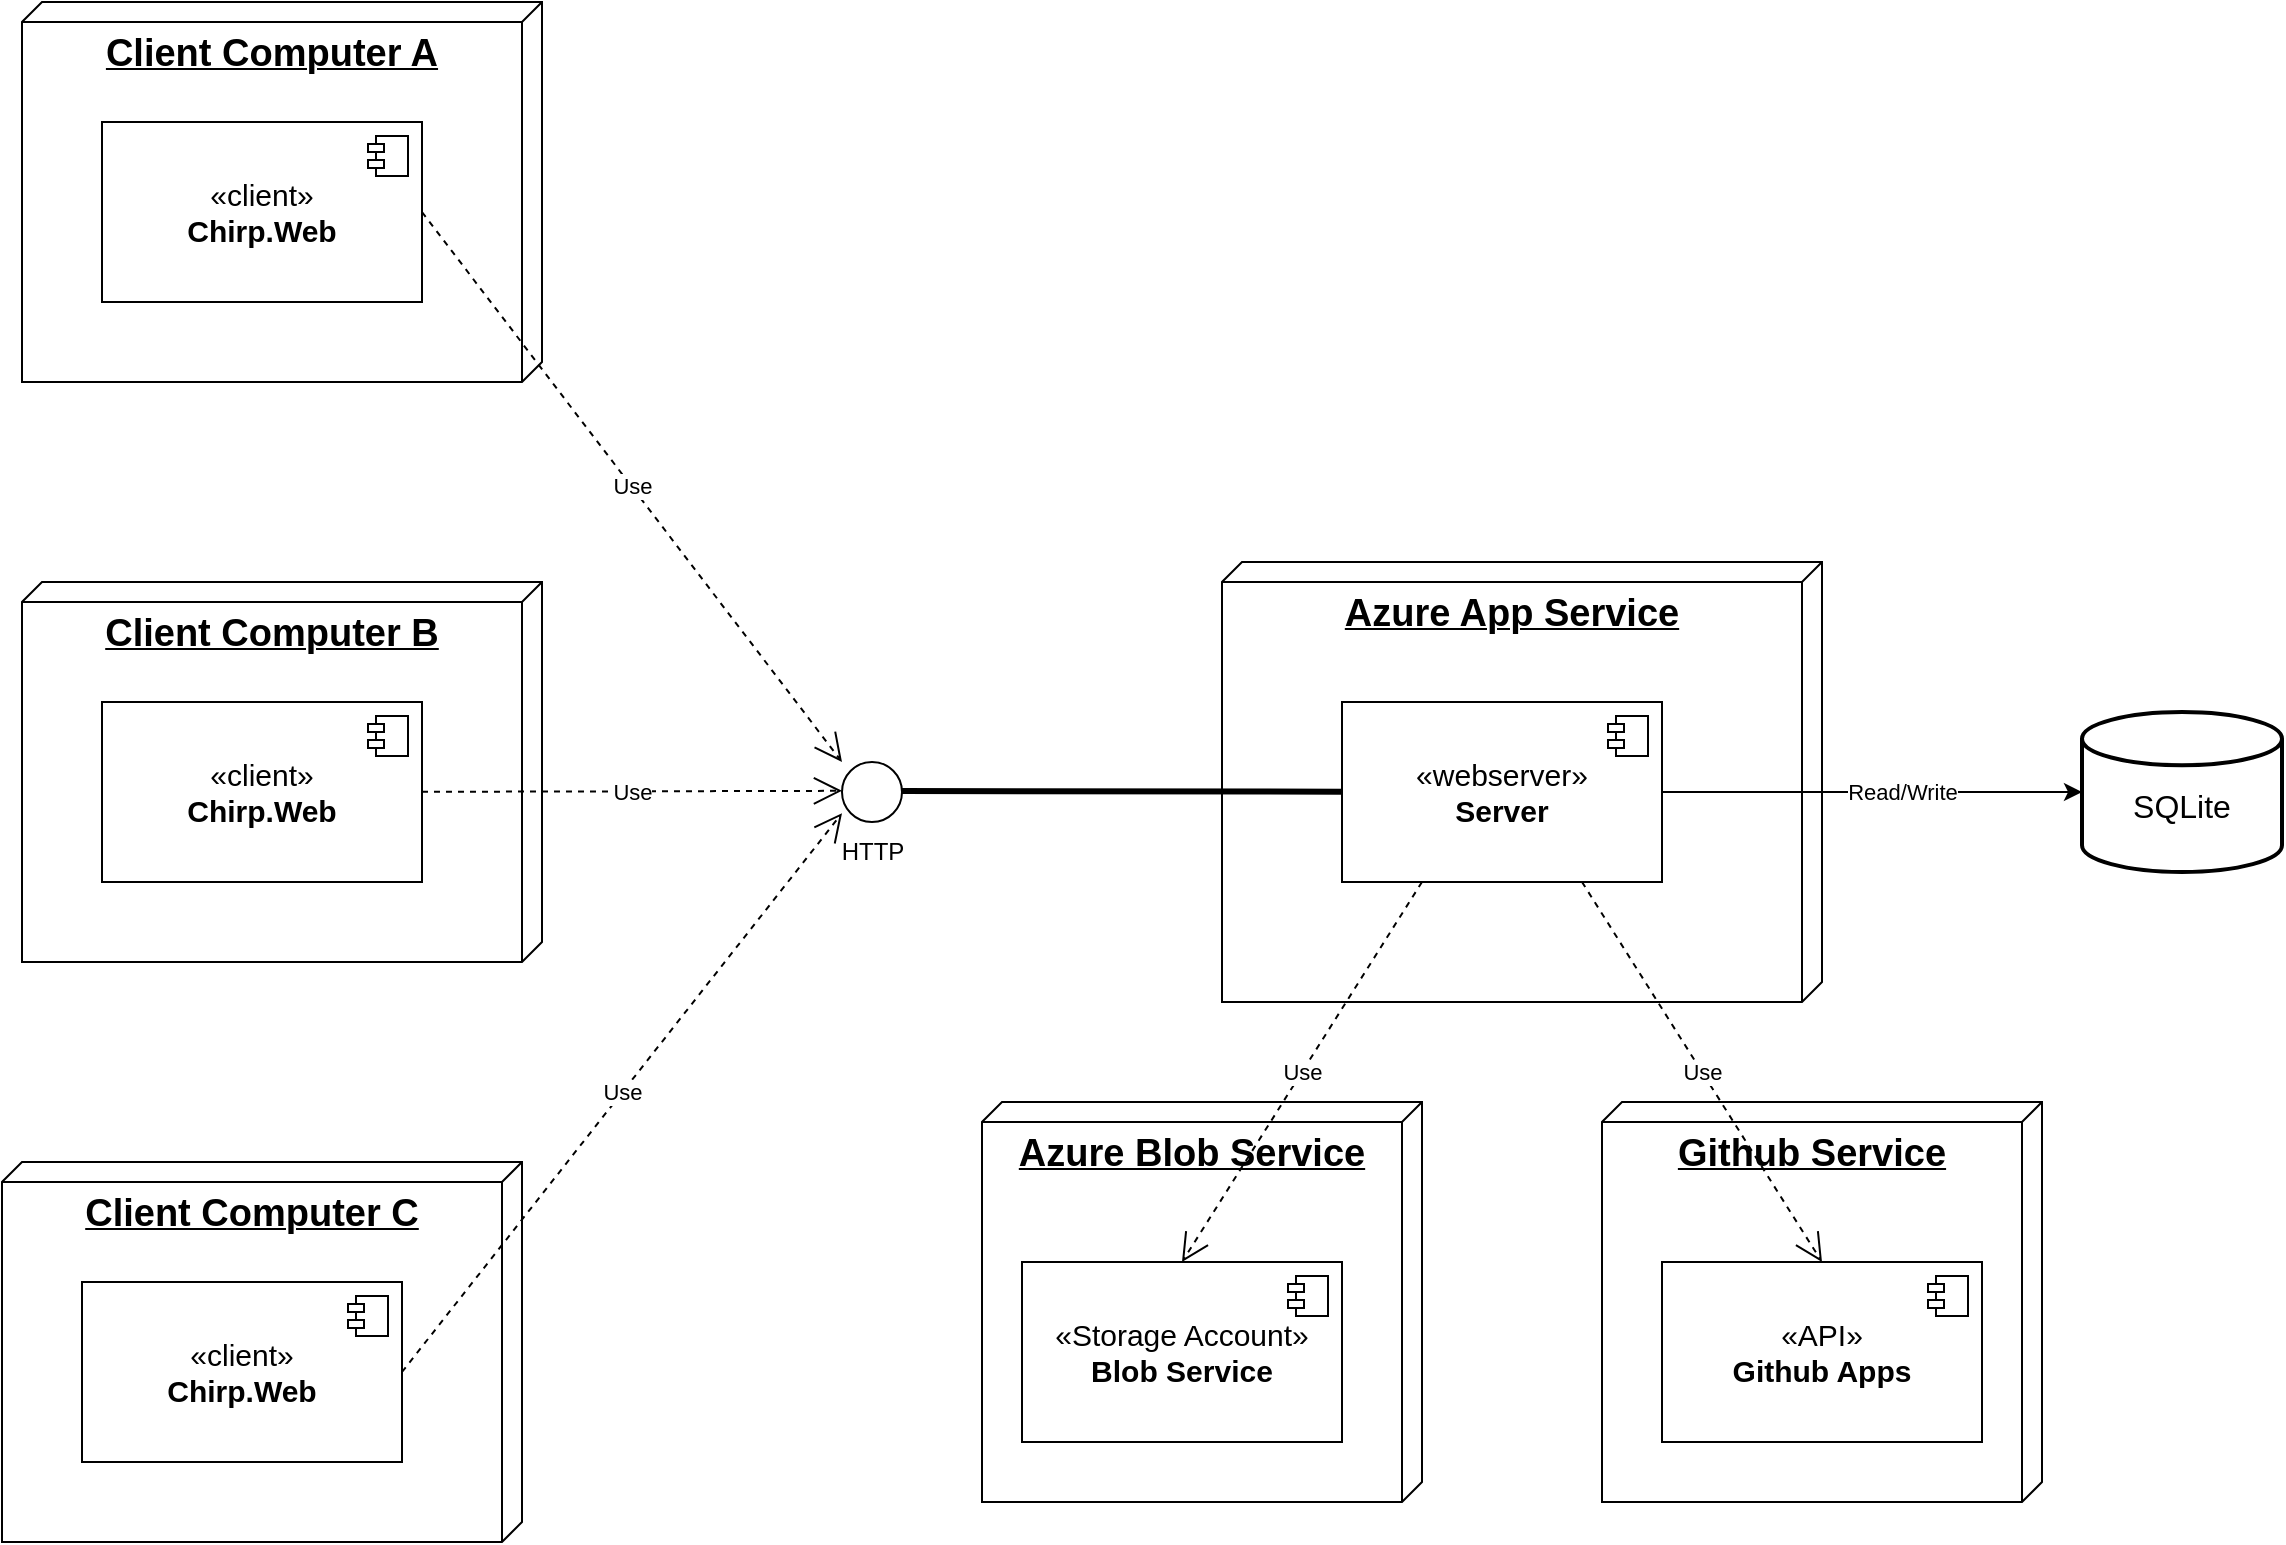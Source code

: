 <mxfile version="25.0.3">
  <diagram id="C5RBs43oDa-KdzZeNtuy" name="Page-1">
    <mxGraphModel grid="1" page="1" gridSize="10" guides="1" tooltips="1" connect="1" arrows="1" fold="1" pageScale="1" pageWidth="827" pageHeight="1169" math="0" shadow="0">
      <root>
        <mxCell id="WIyWlLk6GJQsqaUBKTNV-0" />
        <mxCell id="WIyWlLk6GJQsqaUBKTNV-1" parent="WIyWlLk6GJQsqaUBKTNV-0" />
        <mxCell id="ThWcLZxYjRYsOGCqL9PE-1" value="&lt;div&gt;&lt;br&gt;&lt;/div&gt;&lt;font style=&quot;font-size: 16px;&quot;&gt;SQLite&lt;/font&gt;" style="strokeWidth=2;html=1;shape=mxgraph.flowchart.database;whiteSpace=wrap;" vertex="1" parent="WIyWlLk6GJQsqaUBKTNV-1">
          <mxGeometry x="970" y="315" width="100" height="80" as="geometry" />
        </mxCell>
        <mxCell id="ThWcLZxYjRYsOGCqL9PE-2" value="&lt;b&gt;&lt;font style=&quot;font-size: 19px;&quot;&gt;Azure App Service&lt;/font&gt;&lt;/b&gt;" style="verticalAlign=top;align=center;spacingTop=8;spacingLeft=2;spacingRight=12;shape=cube;size=10;direction=south;fontStyle=4;html=1;whiteSpace=wrap;" vertex="1" parent="WIyWlLk6GJQsqaUBKTNV-1">
          <mxGeometry x="540" y="240" width="300" height="220" as="geometry" />
        </mxCell>
        <mxCell id="ThWcLZxYjRYsOGCqL9PE-3" value="&lt;font style=&quot;font-size: 15px;&quot;&gt;«webserver»&lt;br&gt;&lt;b style=&quot;&quot;&gt;Server&lt;/b&gt;&lt;/font&gt;" style="html=1;dropTarget=0;whiteSpace=wrap;" vertex="1" parent="WIyWlLk6GJQsqaUBKTNV-1">
          <mxGeometry x="600" y="310" width="160" height="90" as="geometry" />
        </mxCell>
        <mxCell id="ThWcLZxYjRYsOGCqL9PE-4" value="" style="shape=module;jettyWidth=8;jettyHeight=4;" vertex="1" parent="ThWcLZxYjRYsOGCqL9PE-3">
          <mxGeometry x="1" width="20" height="20" relative="1" as="geometry">
            <mxPoint x="-27" y="7" as="offset" />
          </mxGeometry>
        </mxCell>
        <mxCell id="ThWcLZxYjRYsOGCqL9PE-6" value="" style="ellipse;html=1;" vertex="1" parent="WIyWlLk6GJQsqaUBKTNV-1">
          <mxGeometry x="350" y="340" width="30" height="30" as="geometry" />
        </mxCell>
        <mxCell id="ThWcLZxYjRYsOGCqL9PE-8" value="HTTP" style="text;html=1;align=center;verticalAlign=middle;resizable=0;points=[];autosize=1;strokeColor=none;fillColor=none;" vertex="1" parent="WIyWlLk6GJQsqaUBKTNV-1">
          <mxGeometry x="340" y="370" width="50" height="30" as="geometry" />
        </mxCell>
        <mxCell id="ThWcLZxYjRYsOGCqL9PE-9" value="" style="endArrow=none;startArrow=none;endFill=0;startFill=0;endSize=8;html=1;verticalAlign=bottom;labelBackgroundColor=none;strokeWidth=3;rounded=0;" edge="1" parent="WIyWlLk6GJQsqaUBKTNV-1" target="ThWcLZxYjRYsOGCqL9PE-3">
          <mxGeometry width="160" relative="1" as="geometry">
            <mxPoint x="380" y="354.5" as="sourcePoint" />
            <mxPoint x="540" y="354.5" as="targetPoint" />
          </mxGeometry>
        </mxCell>
        <mxCell id="ThWcLZxYjRYsOGCqL9PE-11" value="" style="edgeStyle=none;orthogonalLoop=1;jettySize=auto;html=1;rounded=0;entryX=0;entryY=0.5;entryDx=0;entryDy=0;entryPerimeter=0;exitX=1;exitY=0.5;exitDx=0;exitDy=0;" edge="1" parent="WIyWlLk6GJQsqaUBKTNV-1" target="ThWcLZxYjRYsOGCqL9PE-1" source="ThWcLZxYjRYsOGCqL9PE-3">
          <mxGeometry width="100" relative="1" as="geometry">
            <mxPoint x="730" y="350" as="sourcePoint" />
            <mxPoint x="880" y="350" as="targetPoint" />
            <Array as="points" />
          </mxGeometry>
        </mxCell>
        <mxCell id="25SfBwlG8I7mbrpY1Sb8-8" value="Read/Write" style="edgeLabel;html=1;align=center;verticalAlign=middle;resizable=0;points=[];" connectable="0" vertex="1" parent="ThWcLZxYjRYsOGCqL9PE-11">
          <mxGeometry x="-0.048" y="1" relative="1" as="geometry">
            <mxPoint x="20" y="1" as="offset" />
          </mxGeometry>
        </mxCell>
        <mxCell id="ThWcLZxYjRYsOGCqL9PE-13" value="&lt;b&gt;&lt;font style=&quot;font-size: 19px;&quot;&gt;Client Computer B&lt;/font&gt;&lt;/b&gt;" style="verticalAlign=top;align=center;spacingTop=8;spacingLeft=2;spacingRight=12;shape=cube;size=10;direction=south;fontStyle=4;html=1;whiteSpace=wrap;" vertex="1" parent="WIyWlLk6GJQsqaUBKTNV-1">
          <mxGeometry x="-60" y="250" width="260" height="190" as="geometry" />
        </mxCell>
        <mxCell id="ThWcLZxYjRYsOGCqL9PE-16" value="&lt;font style=&quot;font-size: 15px;&quot;&gt;«client»&lt;br&gt;&lt;b style=&quot;&quot;&gt;Chirp.Web&lt;/b&gt;&lt;/font&gt;" style="html=1;dropTarget=0;whiteSpace=wrap;" vertex="1" parent="WIyWlLk6GJQsqaUBKTNV-1">
          <mxGeometry x="-20" y="310" width="160" height="90" as="geometry" />
        </mxCell>
        <mxCell id="ThWcLZxYjRYsOGCqL9PE-17" value="" style="shape=module;jettyWidth=8;jettyHeight=4;" vertex="1" parent="ThWcLZxYjRYsOGCqL9PE-16">
          <mxGeometry x="1" width="20" height="20" relative="1" as="geometry">
            <mxPoint x="-27" y="7" as="offset" />
          </mxGeometry>
        </mxCell>
        <mxCell id="ThWcLZxYjRYsOGCqL9PE-10" value="Use" style="endArrow=open;endSize=12;dashed=1;html=1;rounded=0;exitX=1;exitY=0.5;exitDx=0;exitDy=0;" edge="1" parent="WIyWlLk6GJQsqaUBKTNV-1">
          <mxGeometry width="160" relative="1" as="geometry">
            <mxPoint x="140" y="354.91" as="sourcePoint" />
            <mxPoint x="350" y="354.41" as="targetPoint" />
          </mxGeometry>
        </mxCell>
        <mxCell id="ThWcLZxYjRYsOGCqL9PE-19" value="&lt;b&gt;&lt;font style=&quot;font-size: 19px;&quot;&gt;Client Computer A&lt;/font&gt;&lt;/b&gt;" style="verticalAlign=top;align=center;spacingTop=8;spacingLeft=2;spacingRight=12;shape=cube;size=10;direction=south;fontStyle=4;html=1;whiteSpace=wrap;" vertex="1" parent="WIyWlLk6GJQsqaUBKTNV-1">
          <mxGeometry x="-60" y="-40" width="260" height="190" as="geometry" />
        </mxCell>
        <mxCell id="ThWcLZxYjRYsOGCqL9PE-20" value="&lt;font style=&quot;font-size: 15px;&quot;&gt;«client»&lt;br&gt;&lt;b style=&quot;&quot;&gt;Chirp.Web&lt;/b&gt;&lt;/font&gt;" style="html=1;dropTarget=0;whiteSpace=wrap;" vertex="1" parent="WIyWlLk6GJQsqaUBKTNV-1">
          <mxGeometry x="-20" y="20" width="160" height="90" as="geometry" />
        </mxCell>
        <mxCell id="ThWcLZxYjRYsOGCqL9PE-21" value="" style="shape=module;jettyWidth=8;jettyHeight=4;" vertex="1" parent="ThWcLZxYjRYsOGCqL9PE-20">
          <mxGeometry x="1" width="20" height="20" relative="1" as="geometry">
            <mxPoint x="-27" y="7" as="offset" />
          </mxGeometry>
        </mxCell>
        <mxCell id="ThWcLZxYjRYsOGCqL9PE-22" value="&lt;b&gt;&lt;font style=&quot;font-size: 19px;&quot;&gt;Client Computer C&lt;/font&gt;&lt;/b&gt;" style="verticalAlign=top;align=center;spacingTop=8;spacingLeft=2;spacingRight=12;shape=cube;size=10;direction=south;fontStyle=4;html=1;whiteSpace=wrap;" vertex="1" parent="WIyWlLk6GJQsqaUBKTNV-1">
          <mxGeometry x="-70" y="540" width="260" height="190" as="geometry" />
        </mxCell>
        <mxCell id="ThWcLZxYjRYsOGCqL9PE-23" value="&lt;font style=&quot;font-size: 15px;&quot;&gt;«client»&lt;br&gt;&lt;b style=&quot;&quot;&gt;Chirp.Web&lt;/b&gt;&lt;/font&gt;" style="html=1;dropTarget=0;whiteSpace=wrap;" vertex="1" parent="WIyWlLk6GJQsqaUBKTNV-1">
          <mxGeometry x="-30" y="600" width="160" height="90" as="geometry" />
        </mxCell>
        <mxCell id="ThWcLZxYjRYsOGCqL9PE-24" value="" style="shape=module;jettyWidth=8;jettyHeight=4;" vertex="1" parent="ThWcLZxYjRYsOGCqL9PE-23">
          <mxGeometry x="1" width="20" height="20" relative="1" as="geometry">
            <mxPoint x="-27" y="7" as="offset" />
          </mxGeometry>
        </mxCell>
        <mxCell id="ThWcLZxYjRYsOGCqL9PE-25" value="Use" style="endArrow=open;endSize=12;dashed=1;html=1;rounded=0;exitX=1;exitY=0.5;exitDx=0;exitDy=0;entryX=0;entryY=1;entryDx=0;entryDy=0;" edge="1" parent="WIyWlLk6GJQsqaUBKTNV-1" source="ThWcLZxYjRYsOGCqL9PE-23">
          <mxGeometry width="160" relative="1" as="geometry">
            <mxPoint x="145.61" y="644.91" as="sourcePoint" />
            <mxPoint x="350.003" y="365.607" as="targetPoint" />
          </mxGeometry>
        </mxCell>
        <mxCell id="ThWcLZxYjRYsOGCqL9PE-26" value="Use" style="endArrow=open;endSize=12;dashed=1;html=1;rounded=0;exitX=1;exitY=0.5;exitDx=0;exitDy=0;" edge="1" parent="WIyWlLk6GJQsqaUBKTNV-1" source="ThWcLZxYjRYsOGCqL9PE-20">
          <mxGeometry width="160" relative="1" as="geometry">
            <mxPoint x="120" y="200.5" as="sourcePoint" />
            <mxPoint x="350" y="340" as="targetPoint" />
          </mxGeometry>
        </mxCell>
        <mxCell id="25SfBwlG8I7mbrpY1Sb8-7" value="&lt;b&gt;&lt;font style=&quot;font-size: 19px;&quot;&gt;Github Service&lt;/font&gt;&lt;/b&gt;" style="verticalAlign=top;align=center;spacingTop=8;spacingLeft=2;spacingRight=12;shape=cube;size=10;direction=south;fontStyle=4;html=1;whiteSpace=wrap;" vertex="1" parent="WIyWlLk6GJQsqaUBKTNV-1">
          <mxGeometry x="730" y="510" width="220" height="200" as="geometry" />
        </mxCell>
        <mxCell id="25SfBwlG8I7mbrpY1Sb8-6" value="Use" style="endArrow=open;endSize=12;dashed=1;html=1;rounded=0;exitX=0.75;exitY=1;exitDx=0;exitDy=0;entryX=0.5;entryY=0;entryDx=0;entryDy=0;" edge="1" parent="WIyWlLk6GJQsqaUBKTNV-1" source="ThWcLZxYjRYsOGCqL9PE-3" target="25SfBwlG8I7mbrpY1Sb8-11">
          <mxGeometry width="160" relative="1" as="geometry">
            <mxPoint x="750" y="410" as="sourcePoint" />
            <mxPoint x="980" y="510" as="targetPoint" />
          </mxGeometry>
        </mxCell>
        <mxCell id="25SfBwlG8I7mbrpY1Sb8-11" value="&lt;font style=&quot;font-size: 15px;&quot;&gt;«API»&lt;br&gt;&lt;b style=&quot;&quot;&gt;Github Apps&lt;/b&gt;&lt;/font&gt;" style="html=1;dropTarget=0;whiteSpace=wrap;" vertex="1" parent="WIyWlLk6GJQsqaUBKTNV-1">
          <mxGeometry x="760" y="590" width="160" height="90" as="geometry" />
        </mxCell>
        <mxCell id="25SfBwlG8I7mbrpY1Sb8-12" value="" style="shape=module;jettyWidth=8;jettyHeight=4;" vertex="1" parent="25SfBwlG8I7mbrpY1Sb8-11">
          <mxGeometry x="1" width="20" height="20" relative="1" as="geometry">
            <mxPoint x="-27" y="7" as="offset" />
          </mxGeometry>
        </mxCell>
        <mxCell id="25SfBwlG8I7mbrpY1Sb8-16" value="&lt;b&gt;&lt;font style=&quot;font-size: 19px;&quot;&gt;Azure Blob Service&lt;/font&gt;&lt;/b&gt;" style="verticalAlign=top;align=center;spacingTop=8;spacingLeft=2;spacingRight=12;shape=cube;size=10;direction=south;fontStyle=4;html=1;whiteSpace=wrap;" vertex="1" parent="WIyWlLk6GJQsqaUBKTNV-1">
          <mxGeometry x="420" y="510" width="220" height="200" as="geometry" />
        </mxCell>
        <mxCell id="25SfBwlG8I7mbrpY1Sb8-9" value="&lt;font style=&quot;font-size: 15px;&quot;&gt;«Storage Account»&lt;br&gt;&lt;b&gt;Blob Service&lt;/b&gt;&lt;/font&gt;" style="html=1;dropTarget=0;whiteSpace=wrap;" vertex="1" parent="WIyWlLk6GJQsqaUBKTNV-1">
          <mxGeometry x="440" y="590" width="160" height="90" as="geometry" />
        </mxCell>
        <mxCell id="25SfBwlG8I7mbrpY1Sb8-10" value="" style="shape=module;jettyWidth=8;jettyHeight=4;" vertex="1" parent="25SfBwlG8I7mbrpY1Sb8-9">
          <mxGeometry x="1" width="20" height="20" relative="1" as="geometry">
            <mxPoint x="-27" y="7" as="offset" />
          </mxGeometry>
        </mxCell>
        <mxCell id="25SfBwlG8I7mbrpY1Sb8-5" value="Use" style="endArrow=open;endSize=12;dashed=1;html=1;rounded=0;exitX=0.25;exitY=1;exitDx=0;exitDy=0;entryX=0.5;entryY=0;entryDx=0;entryDy=0;" edge="1" parent="WIyWlLk6GJQsqaUBKTNV-1" source="ThWcLZxYjRYsOGCqL9PE-3" target="25SfBwlG8I7mbrpY1Sb8-9">
          <mxGeometry width="160" relative="1" as="geometry">
            <mxPoint x="565" y="360" as="sourcePoint" />
            <mxPoint x="680" y="480" as="targetPoint" />
          </mxGeometry>
        </mxCell>
      </root>
    </mxGraphModel>
  </diagram>
</mxfile>
